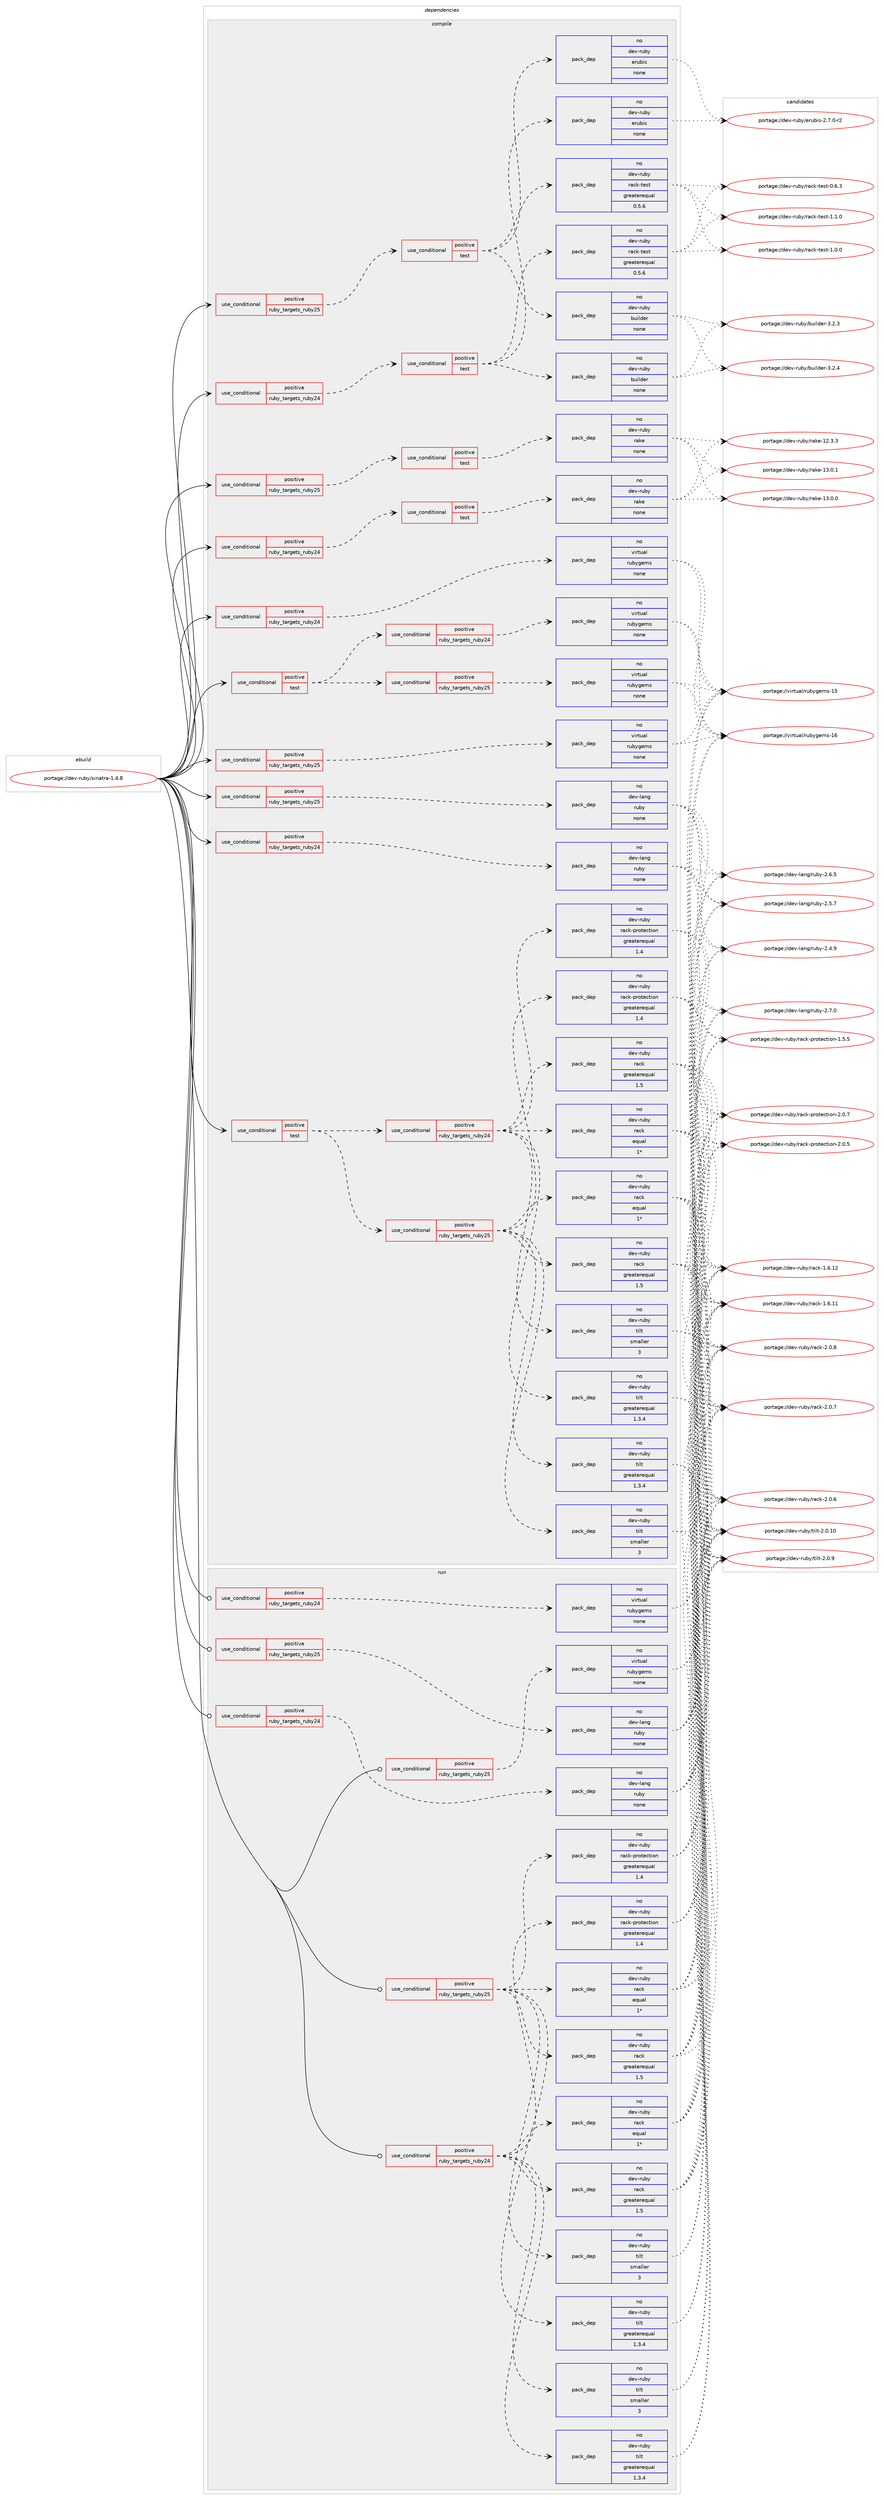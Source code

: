 digraph prolog {

# *************
# Graph options
# *************

newrank=true;
concentrate=true;
compound=true;
graph [rankdir=LR,fontname=Helvetica,fontsize=10,ranksep=1.5];#, ranksep=2.5, nodesep=0.2];
edge  [arrowhead=vee];
node  [fontname=Helvetica,fontsize=10];

# **********
# The ebuild
# **********

subgraph cluster_leftcol {
color=gray;
rank=same;
label=<<i>ebuild</i>>;
id [label="portage://dev-ruby/sinatra-1.4.8", color=red, width=4, href="../dev-ruby/sinatra-1.4.8.svg"];
}

# ****************
# The dependencies
# ****************

subgraph cluster_midcol {
color=gray;
label=<<i>dependencies</i>>;
subgraph cluster_compile {
fillcolor="#eeeeee";
style=filled;
label=<<i>compile</i>>;
subgraph cond68626 {
dependency318277 [label=<<TABLE BORDER="0" CELLBORDER="1" CELLSPACING="0" CELLPADDING="4"><TR><TD ROWSPAN="3" CELLPADDING="10">use_conditional</TD></TR><TR><TD>positive</TD></TR><TR><TD>ruby_targets_ruby24</TD></TR></TABLE>>, shape=none, color=red];
subgraph cond68627 {
dependency318278 [label=<<TABLE BORDER="0" CELLBORDER="1" CELLSPACING="0" CELLPADDING="4"><TR><TD ROWSPAN="3" CELLPADDING="10">use_conditional</TD></TR><TR><TD>positive</TD></TR><TR><TD>test</TD></TR></TABLE>>, shape=none, color=red];
subgraph pack244920 {
dependency318279 [label=<<TABLE BORDER="0" CELLBORDER="1" CELLSPACING="0" CELLPADDING="4" WIDTH="220"><TR><TD ROWSPAN="6" CELLPADDING="30">pack_dep</TD></TR><TR><TD WIDTH="110">no</TD></TR><TR><TD>dev-ruby</TD></TR><TR><TD>rack-test</TD></TR><TR><TD>greaterequal</TD></TR><TR><TD>0.5.6</TD></TR></TABLE>>, shape=none, color=blue];
}
dependency318278:e -> dependency318279:w [weight=20,style="dashed",arrowhead="vee"];
subgraph pack244921 {
dependency318280 [label=<<TABLE BORDER="0" CELLBORDER="1" CELLSPACING="0" CELLPADDING="4" WIDTH="220"><TR><TD ROWSPAN="6" CELLPADDING="30">pack_dep</TD></TR><TR><TD WIDTH="110">no</TD></TR><TR><TD>dev-ruby</TD></TR><TR><TD>erubis</TD></TR><TR><TD>none</TD></TR><TR><TD></TD></TR></TABLE>>, shape=none, color=blue];
}
dependency318278:e -> dependency318280:w [weight=20,style="dashed",arrowhead="vee"];
subgraph pack244922 {
dependency318281 [label=<<TABLE BORDER="0" CELLBORDER="1" CELLSPACING="0" CELLPADDING="4" WIDTH="220"><TR><TD ROWSPAN="6" CELLPADDING="30">pack_dep</TD></TR><TR><TD WIDTH="110">no</TD></TR><TR><TD>dev-ruby</TD></TR><TR><TD>builder</TD></TR><TR><TD>none</TD></TR><TR><TD></TD></TR></TABLE>>, shape=none, color=blue];
}
dependency318278:e -> dependency318281:w [weight=20,style="dashed",arrowhead="vee"];
}
dependency318277:e -> dependency318278:w [weight=20,style="dashed",arrowhead="vee"];
}
id:e -> dependency318277:w [weight=20,style="solid",arrowhead="vee"];
subgraph cond68628 {
dependency318282 [label=<<TABLE BORDER="0" CELLBORDER="1" CELLSPACING="0" CELLPADDING="4"><TR><TD ROWSPAN="3" CELLPADDING="10">use_conditional</TD></TR><TR><TD>positive</TD></TR><TR><TD>ruby_targets_ruby24</TD></TR></TABLE>>, shape=none, color=red];
subgraph cond68629 {
dependency318283 [label=<<TABLE BORDER="0" CELLBORDER="1" CELLSPACING="0" CELLPADDING="4"><TR><TD ROWSPAN="3" CELLPADDING="10">use_conditional</TD></TR><TR><TD>positive</TD></TR><TR><TD>test</TD></TR></TABLE>>, shape=none, color=red];
subgraph pack244923 {
dependency318284 [label=<<TABLE BORDER="0" CELLBORDER="1" CELLSPACING="0" CELLPADDING="4" WIDTH="220"><TR><TD ROWSPAN="6" CELLPADDING="30">pack_dep</TD></TR><TR><TD WIDTH="110">no</TD></TR><TR><TD>dev-ruby</TD></TR><TR><TD>rake</TD></TR><TR><TD>none</TD></TR><TR><TD></TD></TR></TABLE>>, shape=none, color=blue];
}
dependency318283:e -> dependency318284:w [weight=20,style="dashed",arrowhead="vee"];
}
dependency318282:e -> dependency318283:w [weight=20,style="dashed",arrowhead="vee"];
}
id:e -> dependency318282:w [weight=20,style="solid",arrowhead="vee"];
subgraph cond68630 {
dependency318285 [label=<<TABLE BORDER="0" CELLBORDER="1" CELLSPACING="0" CELLPADDING="4"><TR><TD ROWSPAN="3" CELLPADDING="10">use_conditional</TD></TR><TR><TD>positive</TD></TR><TR><TD>ruby_targets_ruby24</TD></TR></TABLE>>, shape=none, color=red];
subgraph pack244924 {
dependency318286 [label=<<TABLE BORDER="0" CELLBORDER="1" CELLSPACING="0" CELLPADDING="4" WIDTH="220"><TR><TD ROWSPAN="6" CELLPADDING="30">pack_dep</TD></TR><TR><TD WIDTH="110">no</TD></TR><TR><TD>dev-lang</TD></TR><TR><TD>ruby</TD></TR><TR><TD>none</TD></TR><TR><TD></TD></TR></TABLE>>, shape=none, color=blue];
}
dependency318285:e -> dependency318286:w [weight=20,style="dashed",arrowhead="vee"];
}
id:e -> dependency318285:w [weight=20,style="solid",arrowhead="vee"];
subgraph cond68631 {
dependency318287 [label=<<TABLE BORDER="0" CELLBORDER="1" CELLSPACING="0" CELLPADDING="4"><TR><TD ROWSPAN="3" CELLPADDING="10">use_conditional</TD></TR><TR><TD>positive</TD></TR><TR><TD>ruby_targets_ruby24</TD></TR></TABLE>>, shape=none, color=red];
subgraph pack244925 {
dependency318288 [label=<<TABLE BORDER="0" CELLBORDER="1" CELLSPACING="0" CELLPADDING="4" WIDTH="220"><TR><TD ROWSPAN="6" CELLPADDING="30">pack_dep</TD></TR><TR><TD WIDTH="110">no</TD></TR><TR><TD>virtual</TD></TR><TR><TD>rubygems</TD></TR><TR><TD>none</TD></TR><TR><TD></TD></TR></TABLE>>, shape=none, color=blue];
}
dependency318287:e -> dependency318288:w [weight=20,style="dashed",arrowhead="vee"];
}
id:e -> dependency318287:w [weight=20,style="solid",arrowhead="vee"];
subgraph cond68632 {
dependency318289 [label=<<TABLE BORDER="0" CELLBORDER="1" CELLSPACING="0" CELLPADDING="4"><TR><TD ROWSPAN="3" CELLPADDING="10">use_conditional</TD></TR><TR><TD>positive</TD></TR><TR><TD>ruby_targets_ruby25</TD></TR></TABLE>>, shape=none, color=red];
subgraph cond68633 {
dependency318290 [label=<<TABLE BORDER="0" CELLBORDER="1" CELLSPACING="0" CELLPADDING="4"><TR><TD ROWSPAN="3" CELLPADDING="10">use_conditional</TD></TR><TR><TD>positive</TD></TR><TR><TD>test</TD></TR></TABLE>>, shape=none, color=red];
subgraph pack244926 {
dependency318291 [label=<<TABLE BORDER="0" CELLBORDER="1" CELLSPACING="0" CELLPADDING="4" WIDTH="220"><TR><TD ROWSPAN="6" CELLPADDING="30">pack_dep</TD></TR><TR><TD WIDTH="110">no</TD></TR><TR><TD>dev-ruby</TD></TR><TR><TD>rack-test</TD></TR><TR><TD>greaterequal</TD></TR><TR><TD>0.5.6</TD></TR></TABLE>>, shape=none, color=blue];
}
dependency318290:e -> dependency318291:w [weight=20,style="dashed",arrowhead="vee"];
subgraph pack244927 {
dependency318292 [label=<<TABLE BORDER="0" CELLBORDER="1" CELLSPACING="0" CELLPADDING="4" WIDTH="220"><TR><TD ROWSPAN="6" CELLPADDING="30">pack_dep</TD></TR><TR><TD WIDTH="110">no</TD></TR><TR><TD>dev-ruby</TD></TR><TR><TD>erubis</TD></TR><TR><TD>none</TD></TR><TR><TD></TD></TR></TABLE>>, shape=none, color=blue];
}
dependency318290:e -> dependency318292:w [weight=20,style="dashed",arrowhead="vee"];
subgraph pack244928 {
dependency318293 [label=<<TABLE BORDER="0" CELLBORDER="1" CELLSPACING="0" CELLPADDING="4" WIDTH="220"><TR><TD ROWSPAN="6" CELLPADDING="30">pack_dep</TD></TR><TR><TD WIDTH="110">no</TD></TR><TR><TD>dev-ruby</TD></TR><TR><TD>builder</TD></TR><TR><TD>none</TD></TR><TR><TD></TD></TR></TABLE>>, shape=none, color=blue];
}
dependency318290:e -> dependency318293:w [weight=20,style="dashed",arrowhead="vee"];
}
dependency318289:e -> dependency318290:w [weight=20,style="dashed",arrowhead="vee"];
}
id:e -> dependency318289:w [weight=20,style="solid",arrowhead="vee"];
subgraph cond68634 {
dependency318294 [label=<<TABLE BORDER="0" CELLBORDER="1" CELLSPACING="0" CELLPADDING="4"><TR><TD ROWSPAN="3" CELLPADDING="10">use_conditional</TD></TR><TR><TD>positive</TD></TR><TR><TD>ruby_targets_ruby25</TD></TR></TABLE>>, shape=none, color=red];
subgraph cond68635 {
dependency318295 [label=<<TABLE BORDER="0" CELLBORDER="1" CELLSPACING="0" CELLPADDING="4"><TR><TD ROWSPAN="3" CELLPADDING="10">use_conditional</TD></TR><TR><TD>positive</TD></TR><TR><TD>test</TD></TR></TABLE>>, shape=none, color=red];
subgraph pack244929 {
dependency318296 [label=<<TABLE BORDER="0" CELLBORDER="1" CELLSPACING="0" CELLPADDING="4" WIDTH="220"><TR><TD ROWSPAN="6" CELLPADDING="30">pack_dep</TD></TR><TR><TD WIDTH="110">no</TD></TR><TR><TD>dev-ruby</TD></TR><TR><TD>rake</TD></TR><TR><TD>none</TD></TR><TR><TD></TD></TR></TABLE>>, shape=none, color=blue];
}
dependency318295:e -> dependency318296:w [weight=20,style="dashed",arrowhead="vee"];
}
dependency318294:e -> dependency318295:w [weight=20,style="dashed",arrowhead="vee"];
}
id:e -> dependency318294:w [weight=20,style="solid",arrowhead="vee"];
subgraph cond68636 {
dependency318297 [label=<<TABLE BORDER="0" CELLBORDER="1" CELLSPACING="0" CELLPADDING="4"><TR><TD ROWSPAN="3" CELLPADDING="10">use_conditional</TD></TR><TR><TD>positive</TD></TR><TR><TD>ruby_targets_ruby25</TD></TR></TABLE>>, shape=none, color=red];
subgraph pack244930 {
dependency318298 [label=<<TABLE BORDER="0" CELLBORDER="1" CELLSPACING="0" CELLPADDING="4" WIDTH="220"><TR><TD ROWSPAN="6" CELLPADDING="30">pack_dep</TD></TR><TR><TD WIDTH="110">no</TD></TR><TR><TD>dev-lang</TD></TR><TR><TD>ruby</TD></TR><TR><TD>none</TD></TR><TR><TD></TD></TR></TABLE>>, shape=none, color=blue];
}
dependency318297:e -> dependency318298:w [weight=20,style="dashed",arrowhead="vee"];
}
id:e -> dependency318297:w [weight=20,style="solid",arrowhead="vee"];
subgraph cond68637 {
dependency318299 [label=<<TABLE BORDER="0" CELLBORDER="1" CELLSPACING="0" CELLPADDING="4"><TR><TD ROWSPAN="3" CELLPADDING="10">use_conditional</TD></TR><TR><TD>positive</TD></TR><TR><TD>ruby_targets_ruby25</TD></TR></TABLE>>, shape=none, color=red];
subgraph pack244931 {
dependency318300 [label=<<TABLE BORDER="0" CELLBORDER="1" CELLSPACING="0" CELLPADDING="4" WIDTH="220"><TR><TD ROWSPAN="6" CELLPADDING="30">pack_dep</TD></TR><TR><TD WIDTH="110">no</TD></TR><TR><TD>virtual</TD></TR><TR><TD>rubygems</TD></TR><TR><TD>none</TD></TR><TR><TD></TD></TR></TABLE>>, shape=none, color=blue];
}
dependency318299:e -> dependency318300:w [weight=20,style="dashed",arrowhead="vee"];
}
id:e -> dependency318299:w [weight=20,style="solid",arrowhead="vee"];
subgraph cond68638 {
dependency318301 [label=<<TABLE BORDER="0" CELLBORDER="1" CELLSPACING="0" CELLPADDING="4"><TR><TD ROWSPAN="3" CELLPADDING="10">use_conditional</TD></TR><TR><TD>positive</TD></TR><TR><TD>test</TD></TR></TABLE>>, shape=none, color=red];
subgraph cond68639 {
dependency318302 [label=<<TABLE BORDER="0" CELLBORDER="1" CELLSPACING="0" CELLPADDING="4"><TR><TD ROWSPAN="3" CELLPADDING="10">use_conditional</TD></TR><TR><TD>positive</TD></TR><TR><TD>ruby_targets_ruby24</TD></TR></TABLE>>, shape=none, color=red];
subgraph pack244932 {
dependency318303 [label=<<TABLE BORDER="0" CELLBORDER="1" CELLSPACING="0" CELLPADDING="4" WIDTH="220"><TR><TD ROWSPAN="6" CELLPADDING="30">pack_dep</TD></TR><TR><TD WIDTH="110">no</TD></TR><TR><TD>dev-ruby</TD></TR><TR><TD>rack</TD></TR><TR><TD>equal</TD></TR><TR><TD>1*</TD></TR></TABLE>>, shape=none, color=blue];
}
dependency318302:e -> dependency318303:w [weight=20,style="dashed",arrowhead="vee"];
subgraph pack244933 {
dependency318304 [label=<<TABLE BORDER="0" CELLBORDER="1" CELLSPACING="0" CELLPADDING="4" WIDTH="220"><TR><TD ROWSPAN="6" CELLPADDING="30">pack_dep</TD></TR><TR><TD WIDTH="110">no</TD></TR><TR><TD>dev-ruby</TD></TR><TR><TD>rack</TD></TR><TR><TD>greaterequal</TD></TR><TR><TD>1.5</TD></TR></TABLE>>, shape=none, color=blue];
}
dependency318302:e -> dependency318304:w [weight=20,style="dashed",arrowhead="vee"];
subgraph pack244934 {
dependency318305 [label=<<TABLE BORDER="0" CELLBORDER="1" CELLSPACING="0" CELLPADDING="4" WIDTH="220"><TR><TD ROWSPAN="6" CELLPADDING="30">pack_dep</TD></TR><TR><TD WIDTH="110">no</TD></TR><TR><TD>dev-ruby</TD></TR><TR><TD>rack-protection</TD></TR><TR><TD>greaterequal</TD></TR><TR><TD>1.4</TD></TR></TABLE>>, shape=none, color=blue];
}
dependency318302:e -> dependency318305:w [weight=20,style="dashed",arrowhead="vee"];
subgraph pack244935 {
dependency318306 [label=<<TABLE BORDER="0" CELLBORDER="1" CELLSPACING="0" CELLPADDING="4" WIDTH="220"><TR><TD ROWSPAN="6" CELLPADDING="30">pack_dep</TD></TR><TR><TD WIDTH="110">no</TD></TR><TR><TD>dev-ruby</TD></TR><TR><TD>tilt</TD></TR><TR><TD>greaterequal</TD></TR><TR><TD>1.3.4</TD></TR></TABLE>>, shape=none, color=blue];
}
dependency318302:e -> dependency318306:w [weight=20,style="dashed",arrowhead="vee"];
subgraph pack244936 {
dependency318307 [label=<<TABLE BORDER="0" CELLBORDER="1" CELLSPACING="0" CELLPADDING="4" WIDTH="220"><TR><TD ROWSPAN="6" CELLPADDING="30">pack_dep</TD></TR><TR><TD WIDTH="110">no</TD></TR><TR><TD>dev-ruby</TD></TR><TR><TD>tilt</TD></TR><TR><TD>smaller</TD></TR><TR><TD>3</TD></TR></TABLE>>, shape=none, color=blue];
}
dependency318302:e -> dependency318307:w [weight=20,style="dashed",arrowhead="vee"];
}
dependency318301:e -> dependency318302:w [weight=20,style="dashed",arrowhead="vee"];
subgraph cond68640 {
dependency318308 [label=<<TABLE BORDER="0" CELLBORDER="1" CELLSPACING="0" CELLPADDING="4"><TR><TD ROWSPAN="3" CELLPADDING="10">use_conditional</TD></TR><TR><TD>positive</TD></TR><TR><TD>ruby_targets_ruby25</TD></TR></TABLE>>, shape=none, color=red];
subgraph pack244937 {
dependency318309 [label=<<TABLE BORDER="0" CELLBORDER="1" CELLSPACING="0" CELLPADDING="4" WIDTH="220"><TR><TD ROWSPAN="6" CELLPADDING="30">pack_dep</TD></TR><TR><TD WIDTH="110">no</TD></TR><TR><TD>dev-ruby</TD></TR><TR><TD>rack</TD></TR><TR><TD>equal</TD></TR><TR><TD>1*</TD></TR></TABLE>>, shape=none, color=blue];
}
dependency318308:e -> dependency318309:w [weight=20,style="dashed",arrowhead="vee"];
subgraph pack244938 {
dependency318310 [label=<<TABLE BORDER="0" CELLBORDER="1" CELLSPACING="0" CELLPADDING="4" WIDTH="220"><TR><TD ROWSPAN="6" CELLPADDING="30">pack_dep</TD></TR><TR><TD WIDTH="110">no</TD></TR><TR><TD>dev-ruby</TD></TR><TR><TD>rack</TD></TR><TR><TD>greaterequal</TD></TR><TR><TD>1.5</TD></TR></TABLE>>, shape=none, color=blue];
}
dependency318308:e -> dependency318310:w [weight=20,style="dashed",arrowhead="vee"];
subgraph pack244939 {
dependency318311 [label=<<TABLE BORDER="0" CELLBORDER="1" CELLSPACING="0" CELLPADDING="4" WIDTH="220"><TR><TD ROWSPAN="6" CELLPADDING="30">pack_dep</TD></TR><TR><TD WIDTH="110">no</TD></TR><TR><TD>dev-ruby</TD></TR><TR><TD>rack-protection</TD></TR><TR><TD>greaterequal</TD></TR><TR><TD>1.4</TD></TR></TABLE>>, shape=none, color=blue];
}
dependency318308:e -> dependency318311:w [weight=20,style="dashed",arrowhead="vee"];
subgraph pack244940 {
dependency318312 [label=<<TABLE BORDER="0" CELLBORDER="1" CELLSPACING="0" CELLPADDING="4" WIDTH="220"><TR><TD ROWSPAN="6" CELLPADDING="30">pack_dep</TD></TR><TR><TD WIDTH="110">no</TD></TR><TR><TD>dev-ruby</TD></TR><TR><TD>tilt</TD></TR><TR><TD>greaterequal</TD></TR><TR><TD>1.3.4</TD></TR></TABLE>>, shape=none, color=blue];
}
dependency318308:e -> dependency318312:w [weight=20,style="dashed",arrowhead="vee"];
subgraph pack244941 {
dependency318313 [label=<<TABLE BORDER="0" CELLBORDER="1" CELLSPACING="0" CELLPADDING="4" WIDTH="220"><TR><TD ROWSPAN="6" CELLPADDING="30">pack_dep</TD></TR><TR><TD WIDTH="110">no</TD></TR><TR><TD>dev-ruby</TD></TR><TR><TD>tilt</TD></TR><TR><TD>smaller</TD></TR><TR><TD>3</TD></TR></TABLE>>, shape=none, color=blue];
}
dependency318308:e -> dependency318313:w [weight=20,style="dashed",arrowhead="vee"];
}
dependency318301:e -> dependency318308:w [weight=20,style="dashed",arrowhead="vee"];
}
id:e -> dependency318301:w [weight=20,style="solid",arrowhead="vee"];
subgraph cond68641 {
dependency318314 [label=<<TABLE BORDER="0" CELLBORDER="1" CELLSPACING="0" CELLPADDING="4"><TR><TD ROWSPAN="3" CELLPADDING="10">use_conditional</TD></TR><TR><TD>positive</TD></TR><TR><TD>test</TD></TR></TABLE>>, shape=none, color=red];
subgraph cond68642 {
dependency318315 [label=<<TABLE BORDER="0" CELLBORDER="1" CELLSPACING="0" CELLPADDING="4"><TR><TD ROWSPAN="3" CELLPADDING="10">use_conditional</TD></TR><TR><TD>positive</TD></TR><TR><TD>ruby_targets_ruby24</TD></TR></TABLE>>, shape=none, color=red];
subgraph pack244942 {
dependency318316 [label=<<TABLE BORDER="0" CELLBORDER="1" CELLSPACING="0" CELLPADDING="4" WIDTH="220"><TR><TD ROWSPAN="6" CELLPADDING="30">pack_dep</TD></TR><TR><TD WIDTH="110">no</TD></TR><TR><TD>virtual</TD></TR><TR><TD>rubygems</TD></TR><TR><TD>none</TD></TR><TR><TD></TD></TR></TABLE>>, shape=none, color=blue];
}
dependency318315:e -> dependency318316:w [weight=20,style="dashed",arrowhead="vee"];
}
dependency318314:e -> dependency318315:w [weight=20,style="dashed",arrowhead="vee"];
subgraph cond68643 {
dependency318317 [label=<<TABLE BORDER="0" CELLBORDER="1" CELLSPACING="0" CELLPADDING="4"><TR><TD ROWSPAN="3" CELLPADDING="10">use_conditional</TD></TR><TR><TD>positive</TD></TR><TR><TD>ruby_targets_ruby25</TD></TR></TABLE>>, shape=none, color=red];
subgraph pack244943 {
dependency318318 [label=<<TABLE BORDER="0" CELLBORDER="1" CELLSPACING="0" CELLPADDING="4" WIDTH="220"><TR><TD ROWSPAN="6" CELLPADDING="30">pack_dep</TD></TR><TR><TD WIDTH="110">no</TD></TR><TR><TD>virtual</TD></TR><TR><TD>rubygems</TD></TR><TR><TD>none</TD></TR><TR><TD></TD></TR></TABLE>>, shape=none, color=blue];
}
dependency318317:e -> dependency318318:w [weight=20,style="dashed",arrowhead="vee"];
}
dependency318314:e -> dependency318317:w [weight=20,style="dashed",arrowhead="vee"];
}
id:e -> dependency318314:w [weight=20,style="solid",arrowhead="vee"];
}
subgraph cluster_compileandrun {
fillcolor="#eeeeee";
style=filled;
label=<<i>compile and run</i>>;
}
subgraph cluster_run {
fillcolor="#eeeeee";
style=filled;
label=<<i>run</i>>;
subgraph cond68644 {
dependency318319 [label=<<TABLE BORDER="0" CELLBORDER="1" CELLSPACING="0" CELLPADDING="4"><TR><TD ROWSPAN="3" CELLPADDING="10">use_conditional</TD></TR><TR><TD>positive</TD></TR><TR><TD>ruby_targets_ruby24</TD></TR></TABLE>>, shape=none, color=red];
subgraph pack244944 {
dependency318320 [label=<<TABLE BORDER="0" CELLBORDER="1" CELLSPACING="0" CELLPADDING="4" WIDTH="220"><TR><TD ROWSPAN="6" CELLPADDING="30">pack_dep</TD></TR><TR><TD WIDTH="110">no</TD></TR><TR><TD>dev-lang</TD></TR><TR><TD>ruby</TD></TR><TR><TD>none</TD></TR><TR><TD></TD></TR></TABLE>>, shape=none, color=blue];
}
dependency318319:e -> dependency318320:w [weight=20,style="dashed",arrowhead="vee"];
}
id:e -> dependency318319:w [weight=20,style="solid",arrowhead="odot"];
subgraph cond68645 {
dependency318321 [label=<<TABLE BORDER="0" CELLBORDER="1" CELLSPACING="0" CELLPADDING="4"><TR><TD ROWSPAN="3" CELLPADDING="10">use_conditional</TD></TR><TR><TD>positive</TD></TR><TR><TD>ruby_targets_ruby24</TD></TR></TABLE>>, shape=none, color=red];
subgraph pack244945 {
dependency318322 [label=<<TABLE BORDER="0" CELLBORDER="1" CELLSPACING="0" CELLPADDING="4" WIDTH="220"><TR><TD ROWSPAN="6" CELLPADDING="30">pack_dep</TD></TR><TR><TD WIDTH="110">no</TD></TR><TR><TD>dev-ruby</TD></TR><TR><TD>rack</TD></TR><TR><TD>equal</TD></TR><TR><TD>1*</TD></TR></TABLE>>, shape=none, color=blue];
}
dependency318321:e -> dependency318322:w [weight=20,style="dashed",arrowhead="vee"];
subgraph pack244946 {
dependency318323 [label=<<TABLE BORDER="0" CELLBORDER="1" CELLSPACING="0" CELLPADDING="4" WIDTH="220"><TR><TD ROWSPAN="6" CELLPADDING="30">pack_dep</TD></TR><TR><TD WIDTH="110">no</TD></TR><TR><TD>dev-ruby</TD></TR><TR><TD>rack</TD></TR><TR><TD>greaterequal</TD></TR><TR><TD>1.5</TD></TR></TABLE>>, shape=none, color=blue];
}
dependency318321:e -> dependency318323:w [weight=20,style="dashed",arrowhead="vee"];
subgraph pack244947 {
dependency318324 [label=<<TABLE BORDER="0" CELLBORDER="1" CELLSPACING="0" CELLPADDING="4" WIDTH="220"><TR><TD ROWSPAN="6" CELLPADDING="30">pack_dep</TD></TR><TR><TD WIDTH="110">no</TD></TR><TR><TD>dev-ruby</TD></TR><TR><TD>rack-protection</TD></TR><TR><TD>greaterequal</TD></TR><TR><TD>1.4</TD></TR></TABLE>>, shape=none, color=blue];
}
dependency318321:e -> dependency318324:w [weight=20,style="dashed",arrowhead="vee"];
subgraph pack244948 {
dependency318325 [label=<<TABLE BORDER="0" CELLBORDER="1" CELLSPACING="0" CELLPADDING="4" WIDTH="220"><TR><TD ROWSPAN="6" CELLPADDING="30">pack_dep</TD></TR><TR><TD WIDTH="110">no</TD></TR><TR><TD>dev-ruby</TD></TR><TR><TD>tilt</TD></TR><TR><TD>greaterequal</TD></TR><TR><TD>1.3.4</TD></TR></TABLE>>, shape=none, color=blue];
}
dependency318321:e -> dependency318325:w [weight=20,style="dashed",arrowhead="vee"];
subgraph pack244949 {
dependency318326 [label=<<TABLE BORDER="0" CELLBORDER="1" CELLSPACING="0" CELLPADDING="4" WIDTH="220"><TR><TD ROWSPAN="6" CELLPADDING="30">pack_dep</TD></TR><TR><TD WIDTH="110">no</TD></TR><TR><TD>dev-ruby</TD></TR><TR><TD>tilt</TD></TR><TR><TD>smaller</TD></TR><TR><TD>3</TD></TR></TABLE>>, shape=none, color=blue];
}
dependency318321:e -> dependency318326:w [weight=20,style="dashed",arrowhead="vee"];
}
id:e -> dependency318321:w [weight=20,style="solid",arrowhead="odot"];
subgraph cond68646 {
dependency318327 [label=<<TABLE BORDER="0" CELLBORDER="1" CELLSPACING="0" CELLPADDING="4"><TR><TD ROWSPAN="3" CELLPADDING="10">use_conditional</TD></TR><TR><TD>positive</TD></TR><TR><TD>ruby_targets_ruby24</TD></TR></TABLE>>, shape=none, color=red];
subgraph pack244950 {
dependency318328 [label=<<TABLE BORDER="0" CELLBORDER="1" CELLSPACING="0" CELLPADDING="4" WIDTH="220"><TR><TD ROWSPAN="6" CELLPADDING="30">pack_dep</TD></TR><TR><TD WIDTH="110">no</TD></TR><TR><TD>virtual</TD></TR><TR><TD>rubygems</TD></TR><TR><TD>none</TD></TR><TR><TD></TD></TR></TABLE>>, shape=none, color=blue];
}
dependency318327:e -> dependency318328:w [weight=20,style="dashed",arrowhead="vee"];
}
id:e -> dependency318327:w [weight=20,style="solid",arrowhead="odot"];
subgraph cond68647 {
dependency318329 [label=<<TABLE BORDER="0" CELLBORDER="1" CELLSPACING="0" CELLPADDING="4"><TR><TD ROWSPAN="3" CELLPADDING="10">use_conditional</TD></TR><TR><TD>positive</TD></TR><TR><TD>ruby_targets_ruby25</TD></TR></TABLE>>, shape=none, color=red];
subgraph pack244951 {
dependency318330 [label=<<TABLE BORDER="0" CELLBORDER="1" CELLSPACING="0" CELLPADDING="4" WIDTH="220"><TR><TD ROWSPAN="6" CELLPADDING="30">pack_dep</TD></TR><TR><TD WIDTH="110">no</TD></TR><TR><TD>dev-lang</TD></TR><TR><TD>ruby</TD></TR><TR><TD>none</TD></TR><TR><TD></TD></TR></TABLE>>, shape=none, color=blue];
}
dependency318329:e -> dependency318330:w [weight=20,style="dashed",arrowhead="vee"];
}
id:e -> dependency318329:w [weight=20,style="solid",arrowhead="odot"];
subgraph cond68648 {
dependency318331 [label=<<TABLE BORDER="0" CELLBORDER="1" CELLSPACING="0" CELLPADDING="4"><TR><TD ROWSPAN="3" CELLPADDING="10">use_conditional</TD></TR><TR><TD>positive</TD></TR><TR><TD>ruby_targets_ruby25</TD></TR></TABLE>>, shape=none, color=red];
subgraph pack244952 {
dependency318332 [label=<<TABLE BORDER="0" CELLBORDER="1" CELLSPACING="0" CELLPADDING="4" WIDTH="220"><TR><TD ROWSPAN="6" CELLPADDING="30">pack_dep</TD></TR><TR><TD WIDTH="110">no</TD></TR><TR><TD>dev-ruby</TD></TR><TR><TD>rack</TD></TR><TR><TD>equal</TD></TR><TR><TD>1*</TD></TR></TABLE>>, shape=none, color=blue];
}
dependency318331:e -> dependency318332:w [weight=20,style="dashed",arrowhead="vee"];
subgraph pack244953 {
dependency318333 [label=<<TABLE BORDER="0" CELLBORDER="1" CELLSPACING="0" CELLPADDING="4" WIDTH="220"><TR><TD ROWSPAN="6" CELLPADDING="30">pack_dep</TD></TR><TR><TD WIDTH="110">no</TD></TR><TR><TD>dev-ruby</TD></TR><TR><TD>rack</TD></TR><TR><TD>greaterequal</TD></TR><TR><TD>1.5</TD></TR></TABLE>>, shape=none, color=blue];
}
dependency318331:e -> dependency318333:w [weight=20,style="dashed",arrowhead="vee"];
subgraph pack244954 {
dependency318334 [label=<<TABLE BORDER="0" CELLBORDER="1" CELLSPACING="0" CELLPADDING="4" WIDTH="220"><TR><TD ROWSPAN="6" CELLPADDING="30">pack_dep</TD></TR><TR><TD WIDTH="110">no</TD></TR><TR><TD>dev-ruby</TD></TR><TR><TD>rack-protection</TD></TR><TR><TD>greaterequal</TD></TR><TR><TD>1.4</TD></TR></TABLE>>, shape=none, color=blue];
}
dependency318331:e -> dependency318334:w [weight=20,style="dashed",arrowhead="vee"];
subgraph pack244955 {
dependency318335 [label=<<TABLE BORDER="0" CELLBORDER="1" CELLSPACING="0" CELLPADDING="4" WIDTH="220"><TR><TD ROWSPAN="6" CELLPADDING="30">pack_dep</TD></TR><TR><TD WIDTH="110">no</TD></TR><TR><TD>dev-ruby</TD></TR><TR><TD>tilt</TD></TR><TR><TD>greaterequal</TD></TR><TR><TD>1.3.4</TD></TR></TABLE>>, shape=none, color=blue];
}
dependency318331:e -> dependency318335:w [weight=20,style="dashed",arrowhead="vee"];
subgraph pack244956 {
dependency318336 [label=<<TABLE BORDER="0" CELLBORDER="1" CELLSPACING="0" CELLPADDING="4" WIDTH="220"><TR><TD ROWSPAN="6" CELLPADDING="30">pack_dep</TD></TR><TR><TD WIDTH="110">no</TD></TR><TR><TD>dev-ruby</TD></TR><TR><TD>tilt</TD></TR><TR><TD>smaller</TD></TR><TR><TD>3</TD></TR></TABLE>>, shape=none, color=blue];
}
dependency318331:e -> dependency318336:w [weight=20,style="dashed",arrowhead="vee"];
}
id:e -> dependency318331:w [weight=20,style="solid",arrowhead="odot"];
subgraph cond68649 {
dependency318337 [label=<<TABLE BORDER="0" CELLBORDER="1" CELLSPACING="0" CELLPADDING="4"><TR><TD ROWSPAN="3" CELLPADDING="10">use_conditional</TD></TR><TR><TD>positive</TD></TR><TR><TD>ruby_targets_ruby25</TD></TR></TABLE>>, shape=none, color=red];
subgraph pack244957 {
dependency318338 [label=<<TABLE BORDER="0" CELLBORDER="1" CELLSPACING="0" CELLPADDING="4" WIDTH="220"><TR><TD ROWSPAN="6" CELLPADDING="30">pack_dep</TD></TR><TR><TD WIDTH="110">no</TD></TR><TR><TD>virtual</TD></TR><TR><TD>rubygems</TD></TR><TR><TD>none</TD></TR><TR><TD></TD></TR></TABLE>>, shape=none, color=blue];
}
dependency318337:e -> dependency318338:w [weight=20,style="dashed",arrowhead="vee"];
}
id:e -> dependency318337:w [weight=20,style="solid",arrowhead="odot"];
}
}

# **************
# The candidates
# **************

subgraph cluster_choices {
rank=same;
color=gray;
label=<<i>candidates</i>>;

subgraph choice244920 {
color=black;
nodesep=1;
choice100101118451141179812147114979910745116101115116454946494648 [label="portage://dev-ruby/rack-test-1.1.0", color=red, width=4,href="../dev-ruby/rack-test-1.1.0.svg"];
choice100101118451141179812147114979910745116101115116454946484648 [label="portage://dev-ruby/rack-test-1.0.0", color=red, width=4,href="../dev-ruby/rack-test-1.0.0.svg"];
choice100101118451141179812147114979910745116101115116454846544651 [label="portage://dev-ruby/rack-test-0.6.3", color=red, width=4,href="../dev-ruby/rack-test-0.6.3.svg"];
dependency318279:e -> choice100101118451141179812147114979910745116101115116454946494648:w [style=dotted,weight="100"];
dependency318279:e -> choice100101118451141179812147114979910745116101115116454946484648:w [style=dotted,weight="100"];
dependency318279:e -> choice100101118451141179812147114979910745116101115116454846544651:w [style=dotted,weight="100"];
}
subgraph choice244921 {
color=black;
nodesep=1;
choice100101118451141179812147101114117981051154550465546484511450 [label="portage://dev-ruby/erubis-2.7.0-r2", color=red, width=4,href="../dev-ruby/erubis-2.7.0-r2.svg"];
dependency318280:e -> choice100101118451141179812147101114117981051154550465546484511450:w [style=dotted,weight="100"];
}
subgraph choice244922 {
color=black;
nodesep=1;
choice10010111845114117981214798117105108100101114455146504652 [label="portage://dev-ruby/builder-3.2.4", color=red, width=4,href="../dev-ruby/builder-3.2.4.svg"];
choice10010111845114117981214798117105108100101114455146504651 [label="portage://dev-ruby/builder-3.2.3", color=red, width=4,href="../dev-ruby/builder-3.2.3.svg"];
dependency318281:e -> choice10010111845114117981214798117105108100101114455146504652:w [style=dotted,weight="100"];
dependency318281:e -> choice10010111845114117981214798117105108100101114455146504651:w [style=dotted,weight="100"];
}
subgraph choice244923 {
color=black;
nodesep=1;
choice1001011184511411798121471149710710145495146484649 [label="portage://dev-ruby/rake-13.0.1", color=red, width=4,href="../dev-ruby/rake-13.0.1.svg"];
choice1001011184511411798121471149710710145495146484648 [label="portage://dev-ruby/rake-13.0.0", color=red, width=4,href="../dev-ruby/rake-13.0.0.svg"];
choice1001011184511411798121471149710710145495046514651 [label="portage://dev-ruby/rake-12.3.3", color=red, width=4,href="../dev-ruby/rake-12.3.3.svg"];
dependency318284:e -> choice1001011184511411798121471149710710145495146484649:w [style=dotted,weight="100"];
dependency318284:e -> choice1001011184511411798121471149710710145495146484648:w [style=dotted,weight="100"];
dependency318284:e -> choice1001011184511411798121471149710710145495046514651:w [style=dotted,weight="100"];
}
subgraph choice244924 {
color=black;
nodesep=1;
choice10010111845108971101034711411798121455046554648 [label="portage://dev-lang/ruby-2.7.0", color=red, width=4,href="../dev-lang/ruby-2.7.0.svg"];
choice10010111845108971101034711411798121455046544653 [label="portage://dev-lang/ruby-2.6.5", color=red, width=4,href="../dev-lang/ruby-2.6.5.svg"];
choice10010111845108971101034711411798121455046534655 [label="portage://dev-lang/ruby-2.5.7", color=red, width=4,href="../dev-lang/ruby-2.5.7.svg"];
choice10010111845108971101034711411798121455046524657 [label="portage://dev-lang/ruby-2.4.9", color=red, width=4,href="../dev-lang/ruby-2.4.9.svg"];
dependency318286:e -> choice10010111845108971101034711411798121455046554648:w [style=dotted,weight="100"];
dependency318286:e -> choice10010111845108971101034711411798121455046544653:w [style=dotted,weight="100"];
dependency318286:e -> choice10010111845108971101034711411798121455046534655:w [style=dotted,weight="100"];
dependency318286:e -> choice10010111845108971101034711411798121455046524657:w [style=dotted,weight="100"];
}
subgraph choice244925 {
color=black;
nodesep=1;
choice118105114116117971084711411798121103101109115454954 [label="portage://virtual/rubygems-16", color=red, width=4,href="../virtual/rubygems-16.svg"];
choice118105114116117971084711411798121103101109115454953 [label="portage://virtual/rubygems-15", color=red, width=4,href="../virtual/rubygems-15.svg"];
dependency318288:e -> choice118105114116117971084711411798121103101109115454954:w [style=dotted,weight="100"];
dependency318288:e -> choice118105114116117971084711411798121103101109115454953:w [style=dotted,weight="100"];
}
subgraph choice244926 {
color=black;
nodesep=1;
choice100101118451141179812147114979910745116101115116454946494648 [label="portage://dev-ruby/rack-test-1.1.0", color=red, width=4,href="../dev-ruby/rack-test-1.1.0.svg"];
choice100101118451141179812147114979910745116101115116454946484648 [label="portage://dev-ruby/rack-test-1.0.0", color=red, width=4,href="../dev-ruby/rack-test-1.0.0.svg"];
choice100101118451141179812147114979910745116101115116454846544651 [label="portage://dev-ruby/rack-test-0.6.3", color=red, width=4,href="../dev-ruby/rack-test-0.6.3.svg"];
dependency318291:e -> choice100101118451141179812147114979910745116101115116454946494648:w [style=dotted,weight="100"];
dependency318291:e -> choice100101118451141179812147114979910745116101115116454946484648:w [style=dotted,weight="100"];
dependency318291:e -> choice100101118451141179812147114979910745116101115116454846544651:w [style=dotted,weight="100"];
}
subgraph choice244927 {
color=black;
nodesep=1;
choice100101118451141179812147101114117981051154550465546484511450 [label="portage://dev-ruby/erubis-2.7.0-r2", color=red, width=4,href="../dev-ruby/erubis-2.7.0-r2.svg"];
dependency318292:e -> choice100101118451141179812147101114117981051154550465546484511450:w [style=dotted,weight="100"];
}
subgraph choice244928 {
color=black;
nodesep=1;
choice10010111845114117981214798117105108100101114455146504652 [label="portage://dev-ruby/builder-3.2.4", color=red, width=4,href="../dev-ruby/builder-3.2.4.svg"];
choice10010111845114117981214798117105108100101114455146504651 [label="portage://dev-ruby/builder-3.2.3", color=red, width=4,href="../dev-ruby/builder-3.2.3.svg"];
dependency318293:e -> choice10010111845114117981214798117105108100101114455146504652:w [style=dotted,weight="100"];
dependency318293:e -> choice10010111845114117981214798117105108100101114455146504651:w [style=dotted,weight="100"];
}
subgraph choice244929 {
color=black;
nodesep=1;
choice1001011184511411798121471149710710145495146484649 [label="portage://dev-ruby/rake-13.0.1", color=red, width=4,href="../dev-ruby/rake-13.0.1.svg"];
choice1001011184511411798121471149710710145495146484648 [label="portage://dev-ruby/rake-13.0.0", color=red, width=4,href="../dev-ruby/rake-13.0.0.svg"];
choice1001011184511411798121471149710710145495046514651 [label="portage://dev-ruby/rake-12.3.3", color=red, width=4,href="../dev-ruby/rake-12.3.3.svg"];
dependency318296:e -> choice1001011184511411798121471149710710145495146484649:w [style=dotted,weight="100"];
dependency318296:e -> choice1001011184511411798121471149710710145495146484648:w [style=dotted,weight="100"];
dependency318296:e -> choice1001011184511411798121471149710710145495046514651:w [style=dotted,weight="100"];
}
subgraph choice244930 {
color=black;
nodesep=1;
choice10010111845108971101034711411798121455046554648 [label="portage://dev-lang/ruby-2.7.0", color=red, width=4,href="../dev-lang/ruby-2.7.0.svg"];
choice10010111845108971101034711411798121455046544653 [label="portage://dev-lang/ruby-2.6.5", color=red, width=4,href="../dev-lang/ruby-2.6.5.svg"];
choice10010111845108971101034711411798121455046534655 [label="portage://dev-lang/ruby-2.5.7", color=red, width=4,href="../dev-lang/ruby-2.5.7.svg"];
choice10010111845108971101034711411798121455046524657 [label="portage://dev-lang/ruby-2.4.9", color=red, width=4,href="../dev-lang/ruby-2.4.9.svg"];
dependency318298:e -> choice10010111845108971101034711411798121455046554648:w [style=dotted,weight="100"];
dependency318298:e -> choice10010111845108971101034711411798121455046544653:w [style=dotted,weight="100"];
dependency318298:e -> choice10010111845108971101034711411798121455046534655:w [style=dotted,weight="100"];
dependency318298:e -> choice10010111845108971101034711411798121455046524657:w [style=dotted,weight="100"];
}
subgraph choice244931 {
color=black;
nodesep=1;
choice118105114116117971084711411798121103101109115454954 [label="portage://virtual/rubygems-16", color=red, width=4,href="../virtual/rubygems-16.svg"];
choice118105114116117971084711411798121103101109115454953 [label="portage://virtual/rubygems-15", color=red, width=4,href="../virtual/rubygems-15.svg"];
dependency318300:e -> choice118105114116117971084711411798121103101109115454954:w [style=dotted,weight="100"];
dependency318300:e -> choice118105114116117971084711411798121103101109115454953:w [style=dotted,weight="100"];
}
subgraph choice244932 {
color=black;
nodesep=1;
choice1001011184511411798121471149799107455046484656 [label="portage://dev-ruby/rack-2.0.8", color=red, width=4,href="../dev-ruby/rack-2.0.8.svg"];
choice1001011184511411798121471149799107455046484655 [label="portage://dev-ruby/rack-2.0.7", color=red, width=4,href="../dev-ruby/rack-2.0.7.svg"];
choice1001011184511411798121471149799107455046484654 [label="portage://dev-ruby/rack-2.0.6", color=red, width=4,href="../dev-ruby/rack-2.0.6.svg"];
choice100101118451141179812147114979910745494654464950 [label="portage://dev-ruby/rack-1.6.12", color=red, width=4,href="../dev-ruby/rack-1.6.12.svg"];
choice100101118451141179812147114979910745494654464949 [label="portage://dev-ruby/rack-1.6.11", color=red, width=4,href="../dev-ruby/rack-1.6.11.svg"];
dependency318303:e -> choice1001011184511411798121471149799107455046484656:w [style=dotted,weight="100"];
dependency318303:e -> choice1001011184511411798121471149799107455046484655:w [style=dotted,weight="100"];
dependency318303:e -> choice1001011184511411798121471149799107455046484654:w [style=dotted,weight="100"];
dependency318303:e -> choice100101118451141179812147114979910745494654464950:w [style=dotted,weight="100"];
dependency318303:e -> choice100101118451141179812147114979910745494654464949:w [style=dotted,weight="100"];
}
subgraph choice244933 {
color=black;
nodesep=1;
choice1001011184511411798121471149799107455046484656 [label="portage://dev-ruby/rack-2.0.8", color=red, width=4,href="../dev-ruby/rack-2.0.8.svg"];
choice1001011184511411798121471149799107455046484655 [label="portage://dev-ruby/rack-2.0.7", color=red, width=4,href="../dev-ruby/rack-2.0.7.svg"];
choice1001011184511411798121471149799107455046484654 [label="portage://dev-ruby/rack-2.0.6", color=red, width=4,href="../dev-ruby/rack-2.0.6.svg"];
choice100101118451141179812147114979910745494654464950 [label="portage://dev-ruby/rack-1.6.12", color=red, width=4,href="../dev-ruby/rack-1.6.12.svg"];
choice100101118451141179812147114979910745494654464949 [label="portage://dev-ruby/rack-1.6.11", color=red, width=4,href="../dev-ruby/rack-1.6.11.svg"];
dependency318304:e -> choice1001011184511411798121471149799107455046484656:w [style=dotted,weight="100"];
dependency318304:e -> choice1001011184511411798121471149799107455046484655:w [style=dotted,weight="100"];
dependency318304:e -> choice1001011184511411798121471149799107455046484654:w [style=dotted,weight="100"];
dependency318304:e -> choice100101118451141179812147114979910745494654464950:w [style=dotted,weight="100"];
dependency318304:e -> choice100101118451141179812147114979910745494654464949:w [style=dotted,weight="100"];
}
subgraph choice244934 {
color=black;
nodesep=1;
choice10010111845114117981214711497991074511211411111610199116105111110455046484655 [label="portage://dev-ruby/rack-protection-2.0.7", color=red, width=4,href="../dev-ruby/rack-protection-2.0.7.svg"];
choice10010111845114117981214711497991074511211411111610199116105111110455046484653 [label="portage://dev-ruby/rack-protection-2.0.5", color=red, width=4,href="../dev-ruby/rack-protection-2.0.5.svg"];
choice10010111845114117981214711497991074511211411111610199116105111110454946534653 [label="portage://dev-ruby/rack-protection-1.5.5", color=red, width=4,href="../dev-ruby/rack-protection-1.5.5.svg"];
dependency318305:e -> choice10010111845114117981214711497991074511211411111610199116105111110455046484655:w [style=dotted,weight="100"];
dependency318305:e -> choice10010111845114117981214711497991074511211411111610199116105111110455046484653:w [style=dotted,weight="100"];
dependency318305:e -> choice10010111845114117981214711497991074511211411111610199116105111110454946534653:w [style=dotted,weight="100"];
}
subgraph choice244935 {
color=black;
nodesep=1;
choice100101118451141179812147116105108116455046484657 [label="portage://dev-ruby/tilt-2.0.9", color=red, width=4,href="../dev-ruby/tilt-2.0.9.svg"];
choice10010111845114117981214711610510811645504648464948 [label="portage://dev-ruby/tilt-2.0.10", color=red, width=4,href="../dev-ruby/tilt-2.0.10.svg"];
dependency318306:e -> choice100101118451141179812147116105108116455046484657:w [style=dotted,weight="100"];
dependency318306:e -> choice10010111845114117981214711610510811645504648464948:w [style=dotted,weight="100"];
}
subgraph choice244936 {
color=black;
nodesep=1;
choice100101118451141179812147116105108116455046484657 [label="portage://dev-ruby/tilt-2.0.9", color=red, width=4,href="../dev-ruby/tilt-2.0.9.svg"];
choice10010111845114117981214711610510811645504648464948 [label="portage://dev-ruby/tilt-2.0.10", color=red, width=4,href="../dev-ruby/tilt-2.0.10.svg"];
dependency318307:e -> choice100101118451141179812147116105108116455046484657:w [style=dotted,weight="100"];
dependency318307:e -> choice10010111845114117981214711610510811645504648464948:w [style=dotted,weight="100"];
}
subgraph choice244937 {
color=black;
nodesep=1;
choice1001011184511411798121471149799107455046484656 [label="portage://dev-ruby/rack-2.0.8", color=red, width=4,href="../dev-ruby/rack-2.0.8.svg"];
choice1001011184511411798121471149799107455046484655 [label="portage://dev-ruby/rack-2.0.7", color=red, width=4,href="../dev-ruby/rack-2.0.7.svg"];
choice1001011184511411798121471149799107455046484654 [label="portage://dev-ruby/rack-2.0.6", color=red, width=4,href="../dev-ruby/rack-2.0.6.svg"];
choice100101118451141179812147114979910745494654464950 [label="portage://dev-ruby/rack-1.6.12", color=red, width=4,href="../dev-ruby/rack-1.6.12.svg"];
choice100101118451141179812147114979910745494654464949 [label="portage://dev-ruby/rack-1.6.11", color=red, width=4,href="../dev-ruby/rack-1.6.11.svg"];
dependency318309:e -> choice1001011184511411798121471149799107455046484656:w [style=dotted,weight="100"];
dependency318309:e -> choice1001011184511411798121471149799107455046484655:w [style=dotted,weight="100"];
dependency318309:e -> choice1001011184511411798121471149799107455046484654:w [style=dotted,weight="100"];
dependency318309:e -> choice100101118451141179812147114979910745494654464950:w [style=dotted,weight="100"];
dependency318309:e -> choice100101118451141179812147114979910745494654464949:w [style=dotted,weight="100"];
}
subgraph choice244938 {
color=black;
nodesep=1;
choice1001011184511411798121471149799107455046484656 [label="portage://dev-ruby/rack-2.0.8", color=red, width=4,href="../dev-ruby/rack-2.0.8.svg"];
choice1001011184511411798121471149799107455046484655 [label="portage://dev-ruby/rack-2.0.7", color=red, width=4,href="../dev-ruby/rack-2.0.7.svg"];
choice1001011184511411798121471149799107455046484654 [label="portage://dev-ruby/rack-2.0.6", color=red, width=4,href="../dev-ruby/rack-2.0.6.svg"];
choice100101118451141179812147114979910745494654464950 [label="portage://dev-ruby/rack-1.6.12", color=red, width=4,href="../dev-ruby/rack-1.6.12.svg"];
choice100101118451141179812147114979910745494654464949 [label="portage://dev-ruby/rack-1.6.11", color=red, width=4,href="../dev-ruby/rack-1.6.11.svg"];
dependency318310:e -> choice1001011184511411798121471149799107455046484656:w [style=dotted,weight="100"];
dependency318310:e -> choice1001011184511411798121471149799107455046484655:w [style=dotted,weight="100"];
dependency318310:e -> choice1001011184511411798121471149799107455046484654:w [style=dotted,weight="100"];
dependency318310:e -> choice100101118451141179812147114979910745494654464950:w [style=dotted,weight="100"];
dependency318310:e -> choice100101118451141179812147114979910745494654464949:w [style=dotted,weight="100"];
}
subgraph choice244939 {
color=black;
nodesep=1;
choice10010111845114117981214711497991074511211411111610199116105111110455046484655 [label="portage://dev-ruby/rack-protection-2.0.7", color=red, width=4,href="../dev-ruby/rack-protection-2.0.7.svg"];
choice10010111845114117981214711497991074511211411111610199116105111110455046484653 [label="portage://dev-ruby/rack-protection-2.0.5", color=red, width=4,href="../dev-ruby/rack-protection-2.0.5.svg"];
choice10010111845114117981214711497991074511211411111610199116105111110454946534653 [label="portage://dev-ruby/rack-protection-1.5.5", color=red, width=4,href="../dev-ruby/rack-protection-1.5.5.svg"];
dependency318311:e -> choice10010111845114117981214711497991074511211411111610199116105111110455046484655:w [style=dotted,weight="100"];
dependency318311:e -> choice10010111845114117981214711497991074511211411111610199116105111110455046484653:w [style=dotted,weight="100"];
dependency318311:e -> choice10010111845114117981214711497991074511211411111610199116105111110454946534653:w [style=dotted,weight="100"];
}
subgraph choice244940 {
color=black;
nodesep=1;
choice100101118451141179812147116105108116455046484657 [label="portage://dev-ruby/tilt-2.0.9", color=red, width=4,href="../dev-ruby/tilt-2.0.9.svg"];
choice10010111845114117981214711610510811645504648464948 [label="portage://dev-ruby/tilt-2.0.10", color=red, width=4,href="../dev-ruby/tilt-2.0.10.svg"];
dependency318312:e -> choice100101118451141179812147116105108116455046484657:w [style=dotted,weight="100"];
dependency318312:e -> choice10010111845114117981214711610510811645504648464948:w [style=dotted,weight="100"];
}
subgraph choice244941 {
color=black;
nodesep=1;
choice100101118451141179812147116105108116455046484657 [label="portage://dev-ruby/tilt-2.0.9", color=red, width=4,href="../dev-ruby/tilt-2.0.9.svg"];
choice10010111845114117981214711610510811645504648464948 [label="portage://dev-ruby/tilt-2.0.10", color=red, width=4,href="../dev-ruby/tilt-2.0.10.svg"];
dependency318313:e -> choice100101118451141179812147116105108116455046484657:w [style=dotted,weight="100"];
dependency318313:e -> choice10010111845114117981214711610510811645504648464948:w [style=dotted,weight="100"];
}
subgraph choice244942 {
color=black;
nodesep=1;
choice118105114116117971084711411798121103101109115454954 [label="portage://virtual/rubygems-16", color=red, width=4,href="../virtual/rubygems-16.svg"];
choice118105114116117971084711411798121103101109115454953 [label="portage://virtual/rubygems-15", color=red, width=4,href="../virtual/rubygems-15.svg"];
dependency318316:e -> choice118105114116117971084711411798121103101109115454954:w [style=dotted,weight="100"];
dependency318316:e -> choice118105114116117971084711411798121103101109115454953:w [style=dotted,weight="100"];
}
subgraph choice244943 {
color=black;
nodesep=1;
choice118105114116117971084711411798121103101109115454954 [label="portage://virtual/rubygems-16", color=red, width=4,href="../virtual/rubygems-16.svg"];
choice118105114116117971084711411798121103101109115454953 [label="portage://virtual/rubygems-15", color=red, width=4,href="../virtual/rubygems-15.svg"];
dependency318318:e -> choice118105114116117971084711411798121103101109115454954:w [style=dotted,weight="100"];
dependency318318:e -> choice118105114116117971084711411798121103101109115454953:w [style=dotted,weight="100"];
}
subgraph choice244944 {
color=black;
nodesep=1;
choice10010111845108971101034711411798121455046554648 [label="portage://dev-lang/ruby-2.7.0", color=red, width=4,href="../dev-lang/ruby-2.7.0.svg"];
choice10010111845108971101034711411798121455046544653 [label="portage://dev-lang/ruby-2.6.5", color=red, width=4,href="../dev-lang/ruby-2.6.5.svg"];
choice10010111845108971101034711411798121455046534655 [label="portage://dev-lang/ruby-2.5.7", color=red, width=4,href="../dev-lang/ruby-2.5.7.svg"];
choice10010111845108971101034711411798121455046524657 [label="portage://dev-lang/ruby-2.4.9", color=red, width=4,href="../dev-lang/ruby-2.4.9.svg"];
dependency318320:e -> choice10010111845108971101034711411798121455046554648:w [style=dotted,weight="100"];
dependency318320:e -> choice10010111845108971101034711411798121455046544653:w [style=dotted,weight="100"];
dependency318320:e -> choice10010111845108971101034711411798121455046534655:w [style=dotted,weight="100"];
dependency318320:e -> choice10010111845108971101034711411798121455046524657:w [style=dotted,weight="100"];
}
subgraph choice244945 {
color=black;
nodesep=1;
choice1001011184511411798121471149799107455046484656 [label="portage://dev-ruby/rack-2.0.8", color=red, width=4,href="../dev-ruby/rack-2.0.8.svg"];
choice1001011184511411798121471149799107455046484655 [label="portage://dev-ruby/rack-2.0.7", color=red, width=4,href="../dev-ruby/rack-2.0.7.svg"];
choice1001011184511411798121471149799107455046484654 [label="portage://dev-ruby/rack-2.0.6", color=red, width=4,href="../dev-ruby/rack-2.0.6.svg"];
choice100101118451141179812147114979910745494654464950 [label="portage://dev-ruby/rack-1.6.12", color=red, width=4,href="../dev-ruby/rack-1.6.12.svg"];
choice100101118451141179812147114979910745494654464949 [label="portage://dev-ruby/rack-1.6.11", color=red, width=4,href="../dev-ruby/rack-1.6.11.svg"];
dependency318322:e -> choice1001011184511411798121471149799107455046484656:w [style=dotted,weight="100"];
dependency318322:e -> choice1001011184511411798121471149799107455046484655:w [style=dotted,weight="100"];
dependency318322:e -> choice1001011184511411798121471149799107455046484654:w [style=dotted,weight="100"];
dependency318322:e -> choice100101118451141179812147114979910745494654464950:w [style=dotted,weight="100"];
dependency318322:e -> choice100101118451141179812147114979910745494654464949:w [style=dotted,weight="100"];
}
subgraph choice244946 {
color=black;
nodesep=1;
choice1001011184511411798121471149799107455046484656 [label="portage://dev-ruby/rack-2.0.8", color=red, width=4,href="../dev-ruby/rack-2.0.8.svg"];
choice1001011184511411798121471149799107455046484655 [label="portage://dev-ruby/rack-2.0.7", color=red, width=4,href="../dev-ruby/rack-2.0.7.svg"];
choice1001011184511411798121471149799107455046484654 [label="portage://dev-ruby/rack-2.0.6", color=red, width=4,href="../dev-ruby/rack-2.0.6.svg"];
choice100101118451141179812147114979910745494654464950 [label="portage://dev-ruby/rack-1.6.12", color=red, width=4,href="../dev-ruby/rack-1.6.12.svg"];
choice100101118451141179812147114979910745494654464949 [label="portage://dev-ruby/rack-1.6.11", color=red, width=4,href="../dev-ruby/rack-1.6.11.svg"];
dependency318323:e -> choice1001011184511411798121471149799107455046484656:w [style=dotted,weight="100"];
dependency318323:e -> choice1001011184511411798121471149799107455046484655:w [style=dotted,weight="100"];
dependency318323:e -> choice1001011184511411798121471149799107455046484654:w [style=dotted,weight="100"];
dependency318323:e -> choice100101118451141179812147114979910745494654464950:w [style=dotted,weight="100"];
dependency318323:e -> choice100101118451141179812147114979910745494654464949:w [style=dotted,weight="100"];
}
subgraph choice244947 {
color=black;
nodesep=1;
choice10010111845114117981214711497991074511211411111610199116105111110455046484655 [label="portage://dev-ruby/rack-protection-2.0.7", color=red, width=4,href="../dev-ruby/rack-protection-2.0.7.svg"];
choice10010111845114117981214711497991074511211411111610199116105111110455046484653 [label="portage://dev-ruby/rack-protection-2.0.5", color=red, width=4,href="../dev-ruby/rack-protection-2.0.5.svg"];
choice10010111845114117981214711497991074511211411111610199116105111110454946534653 [label="portage://dev-ruby/rack-protection-1.5.5", color=red, width=4,href="../dev-ruby/rack-protection-1.5.5.svg"];
dependency318324:e -> choice10010111845114117981214711497991074511211411111610199116105111110455046484655:w [style=dotted,weight="100"];
dependency318324:e -> choice10010111845114117981214711497991074511211411111610199116105111110455046484653:w [style=dotted,weight="100"];
dependency318324:e -> choice10010111845114117981214711497991074511211411111610199116105111110454946534653:w [style=dotted,weight="100"];
}
subgraph choice244948 {
color=black;
nodesep=1;
choice100101118451141179812147116105108116455046484657 [label="portage://dev-ruby/tilt-2.0.9", color=red, width=4,href="../dev-ruby/tilt-2.0.9.svg"];
choice10010111845114117981214711610510811645504648464948 [label="portage://dev-ruby/tilt-2.0.10", color=red, width=4,href="../dev-ruby/tilt-2.0.10.svg"];
dependency318325:e -> choice100101118451141179812147116105108116455046484657:w [style=dotted,weight="100"];
dependency318325:e -> choice10010111845114117981214711610510811645504648464948:w [style=dotted,weight="100"];
}
subgraph choice244949 {
color=black;
nodesep=1;
choice100101118451141179812147116105108116455046484657 [label="portage://dev-ruby/tilt-2.0.9", color=red, width=4,href="../dev-ruby/tilt-2.0.9.svg"];
choice10010111845114117981214711610510811645504648464948 [label="portage://dev-ruby/tilt-2.0.10", color=red, width=4,href="../dev-ruby/tilt-2.0.10.svg"];
dependency318326:e -> choice100101118451141179812147116105108116455046484657:w [style=dotted,weight="100"];
dependency318326:e -> choice10010111845114117981214711610510811645504648464948:w [style=dotted,weight="100"];
}
subgraph choice244950 {
color=black;
nodesep=1;
choice118105114116117971084711411798121103101109115454954 [label="portage://virtual/rubygems-16", color=red, width=4,href="../virtual/rubygems-16.svg"];
choice118105114116117971084711411798121103101109115454953 [label="portage://virtual/rubygems-15", color=red, width=4,href="../virtual/rubygems-15.svg"];
dependency318328:e -> choice118105114116117971084711411798121103101109115454954:w [style=dotted,weight="100"];
dependency318328:e -> choice118105114116117971084711411798121103101109115454953:w [style=dotted,weight="100"];
}
subgraph choice244951 {
color=black;
nodesep=1;
choice10010111845108971101034711411798121455046554648 [label="portage://dev-lang/ruby-2.7.0", color=red, width=4,href="../dev-lang/ruby-2.7.0.svg"];
choice10010111845108971101034711411798121455046544653 [label="portage://dev-lang/ruby-2.6.5", color=red, width=4,href="../dev-lang/ruby-2.6.5.svg"];
choice10010111845108971101034711411798121455046534655 [label="portage://dev-lang/ruby-2.5.7", color=red, width=4,href="../dev-lang/ruby-2.5.7.svg"];
choice10010111845108971101034711411798121455046524657 [label="portage://dev-lang/ruby-2.4.9", color=red, width=4,href="../dev-lang/ruby-2.4.9.svg"];
dependency318330:e -> choice10010111845108971101034711411798121455046554648:w [style=dotted,weight="100"];
dependency318330:e -> choice10010111845108971101034711411798121455046544653:w [style=dotted,weight="100"];
dependency318330:e -> choice10010111845108971101034711411798121455046534655:w [style=dotted,weight="100"];
dependency318330:e -> choice10010111845108971101034711411798121455046524657:w [style=dotted,weight="100"];
}
subgraph choice244952 {
color=black;
nodesep=1;
choice1001011184511411798121471149799107455046484656 [label="portage://dev-ruby/rack-2.0.8", color=red, width=4,href="../dev-ruby/rack-2.0.8.svg"];
choice1001011184511411798121471149799107455046484655 [label="portage://dev-ruby/rack-2.0.7", color=red, width=4,href="../dev-ruby/rack-2.0.7.svg"];
choice1001011184511411798121471149799107455046484654 [label="portage://dev-ruby/rack-2.0.6", color=red, width=4,href="../dev-ruby/rack-2.0.6.svg"];
choice100101118451141179812147114979910745494654464950 [label="portage://dev-ruby/rack-1.6.12", color=red, width=4,href="../dev-ruby/rack-1.6.12.svg"];
choice100101118451141179812147114979910745494654464949 [label="portage://dev-ruby/rack-1.6.11", color=red, width=4,href="../dev-ruby/rack-1.6.11.svg"];
dependency318332:e -> choice1001011184511411798121471149799107455046484656:w [style=dotted,weight="100"];
dependency318332:e -> choice1001011184511411798121471149799107455046484655:w [style=dotted,weight="100"];
dependency318332:e -> choice1001011184511411798121471149799107455046484654:w [style=dotted,weight="100"];
dependency318332:e -> choice100101118451141179812147114979910745494654464950:w [style=dotted,weight="100"];
dependency318332:e -> choice100101118451141179812147114979910745494654464949:w [style=dotted,weight="100"];
}
subgraph choice244953 {
color=black;
nodesep=1;
choice1001011184511411798121471149799107455046484656 [label="portage://dev-ruby/rack-2.0.8", color=red, width=4,href="../dev-ruby/rack-2.0.8.svg"];
choice1001011184511411798121471149799107455046484655 [label="portage://dev-ruby/rack-2.0.7", color=red, width=4,href="../dev-ruby/rack-2.0.7.svg"];
choice1001011184511411798121471149799107455046484654 [label="portage://dev-ruby/rack-2.0.6", color=red, width=4,href="../dev-ruby/rack-2.0.6.svg"];
choice100101118451141179812147114979910745494654464950 [label="portage://dev-ruby/rack-1.6.12", color=red, width=4,href="../dev-ruby/rack-1.6.12.svg"];
choice100101118451141179812147114979910745494654464949 [label="portage://dev-ruby/rack-1.6.11", color=red, width=4,href="../dev-ruby/rack-1.6.11.svg"];
dependency318333:e -> choice1001011184511411798121471149799107455046484656:w [style=dotted,weight="100"];
dependency318333:e -> choice1001011184511411798121471149799107455046484655:w [style=dotted,weight="100"];
dependency318333:e -> choice1001011184511411798121471149799107455046484654:w [style=dotted,weight="100"];
dependency318333:e -> choice100101118451141179812147114979910745494654464950:w [style=dotted,weight="100"];
dependency318333:e -> choice100101118451141179812147114979910745494654464949:w [style=dotted,weight="100"];
}
subgraph choice244954 {
color=black;
nodesep=1;
choice10010111845114117981214711497991074511211411111610199116105111110455046484655 [label="portage://dev-ruby/rack-protection-2.0.7", color=red, width=4,href="../dev-ruby/rack-protection-2.0.7.svg"];
choice10010111845114117981214711497991074511211411111610199116105111110455046484653 [label="portage://dev-ruby/rack-protection-2.0.5", color=red, width=4,href="../dev-ruby/rack-protection-2.0.5.svg"];
choice10010111845114117981214711497991074511211411111610199116105111110454946534653 [label="portage://dev-ruby/rack-protection-1.5.5", color=red, width=4,href="../dev-ruby/rack-protection-1.5.5.svg"];
dependency318334:e -> choice10010111845114117981214711497991074511211411111610199116105111110455046484655:w [style=dotted,weight="100"];
dependency318334:e -> choice10010111845114117981214711497991074511211411111610199116105111110455046484653:w [style=dotted,weight="100"];
dependency318334:e -> choice10010111845114117981214711497991074511211411111610199116105111110454946534653:w [style=dotted,weight="100"];
}
subgraph choice244955 {
color=black;
nodesep=1;
choice100101118451141179812147116105108116455046484657 [label="portage://dev-ruby/tilt-2.0.9", color=red, width=4,href="../dev-ruby/tilt-2.0.9.svg"];
choice10010111845114117981214711610510811645504648464948 [label="portage://dev-ruby/tilt-2.0.10", color=red, width=4,href="../dev-ruby/tilt-2.0.10.svg"];
dependency318335:e -> choice100101118451141179812147116105108116455046484657:w [style=dotted,weight="100"];
dependency318335:e -> choice10010111845114117981214711610510811645504648464948:w [style=dotted,weight="100"];
}
subgraph choice244956 {
color=black;
nodesep=1;
choice100101118451141179812147116105108116455046484657 [label="portage://dev-ruby/tilt-2.0.9", color=red, width=4,href="../dev-ruby/tilt-2.0.9.svg"];
choice10010111845114117981214711610510811645504648464948 [label="portage://dev-ruby/tilt-2.0.10", color=red, width=4,href="../dev-ruby/tilt-2.0.10.svg"];
dependency318336:e -> choice100101118451141179812147116105108116455046484657:w [style=dotted,weight="100"];
dependency318336:e -> choice10010111845114117981214711610510811645504648464948:w [style=dotted,weight="100"];
}
subgraph choice244957 {
color=black;
nodesep=1;
choice118105114116117971084711411798121103101109115454954 [label="portage://virtual/rubygems-16", color=red, width=4,href="../virtual/rubygems-16.svg"];
choice118105114116117971084711411798121103101109115454953 [label="portage://virtual/rubygems-15", color=red, width=4,href="../virtual/rubygems-15.svg"];
dependency318338:e -> choice118105114116117971084711411798121103101109115454954:w [style=dotted,weight="100"];
dependency318338:e -> choice118105114116117971084711411798121103101109115454953:w [style=dotted,weight="100"];
}
}

}
